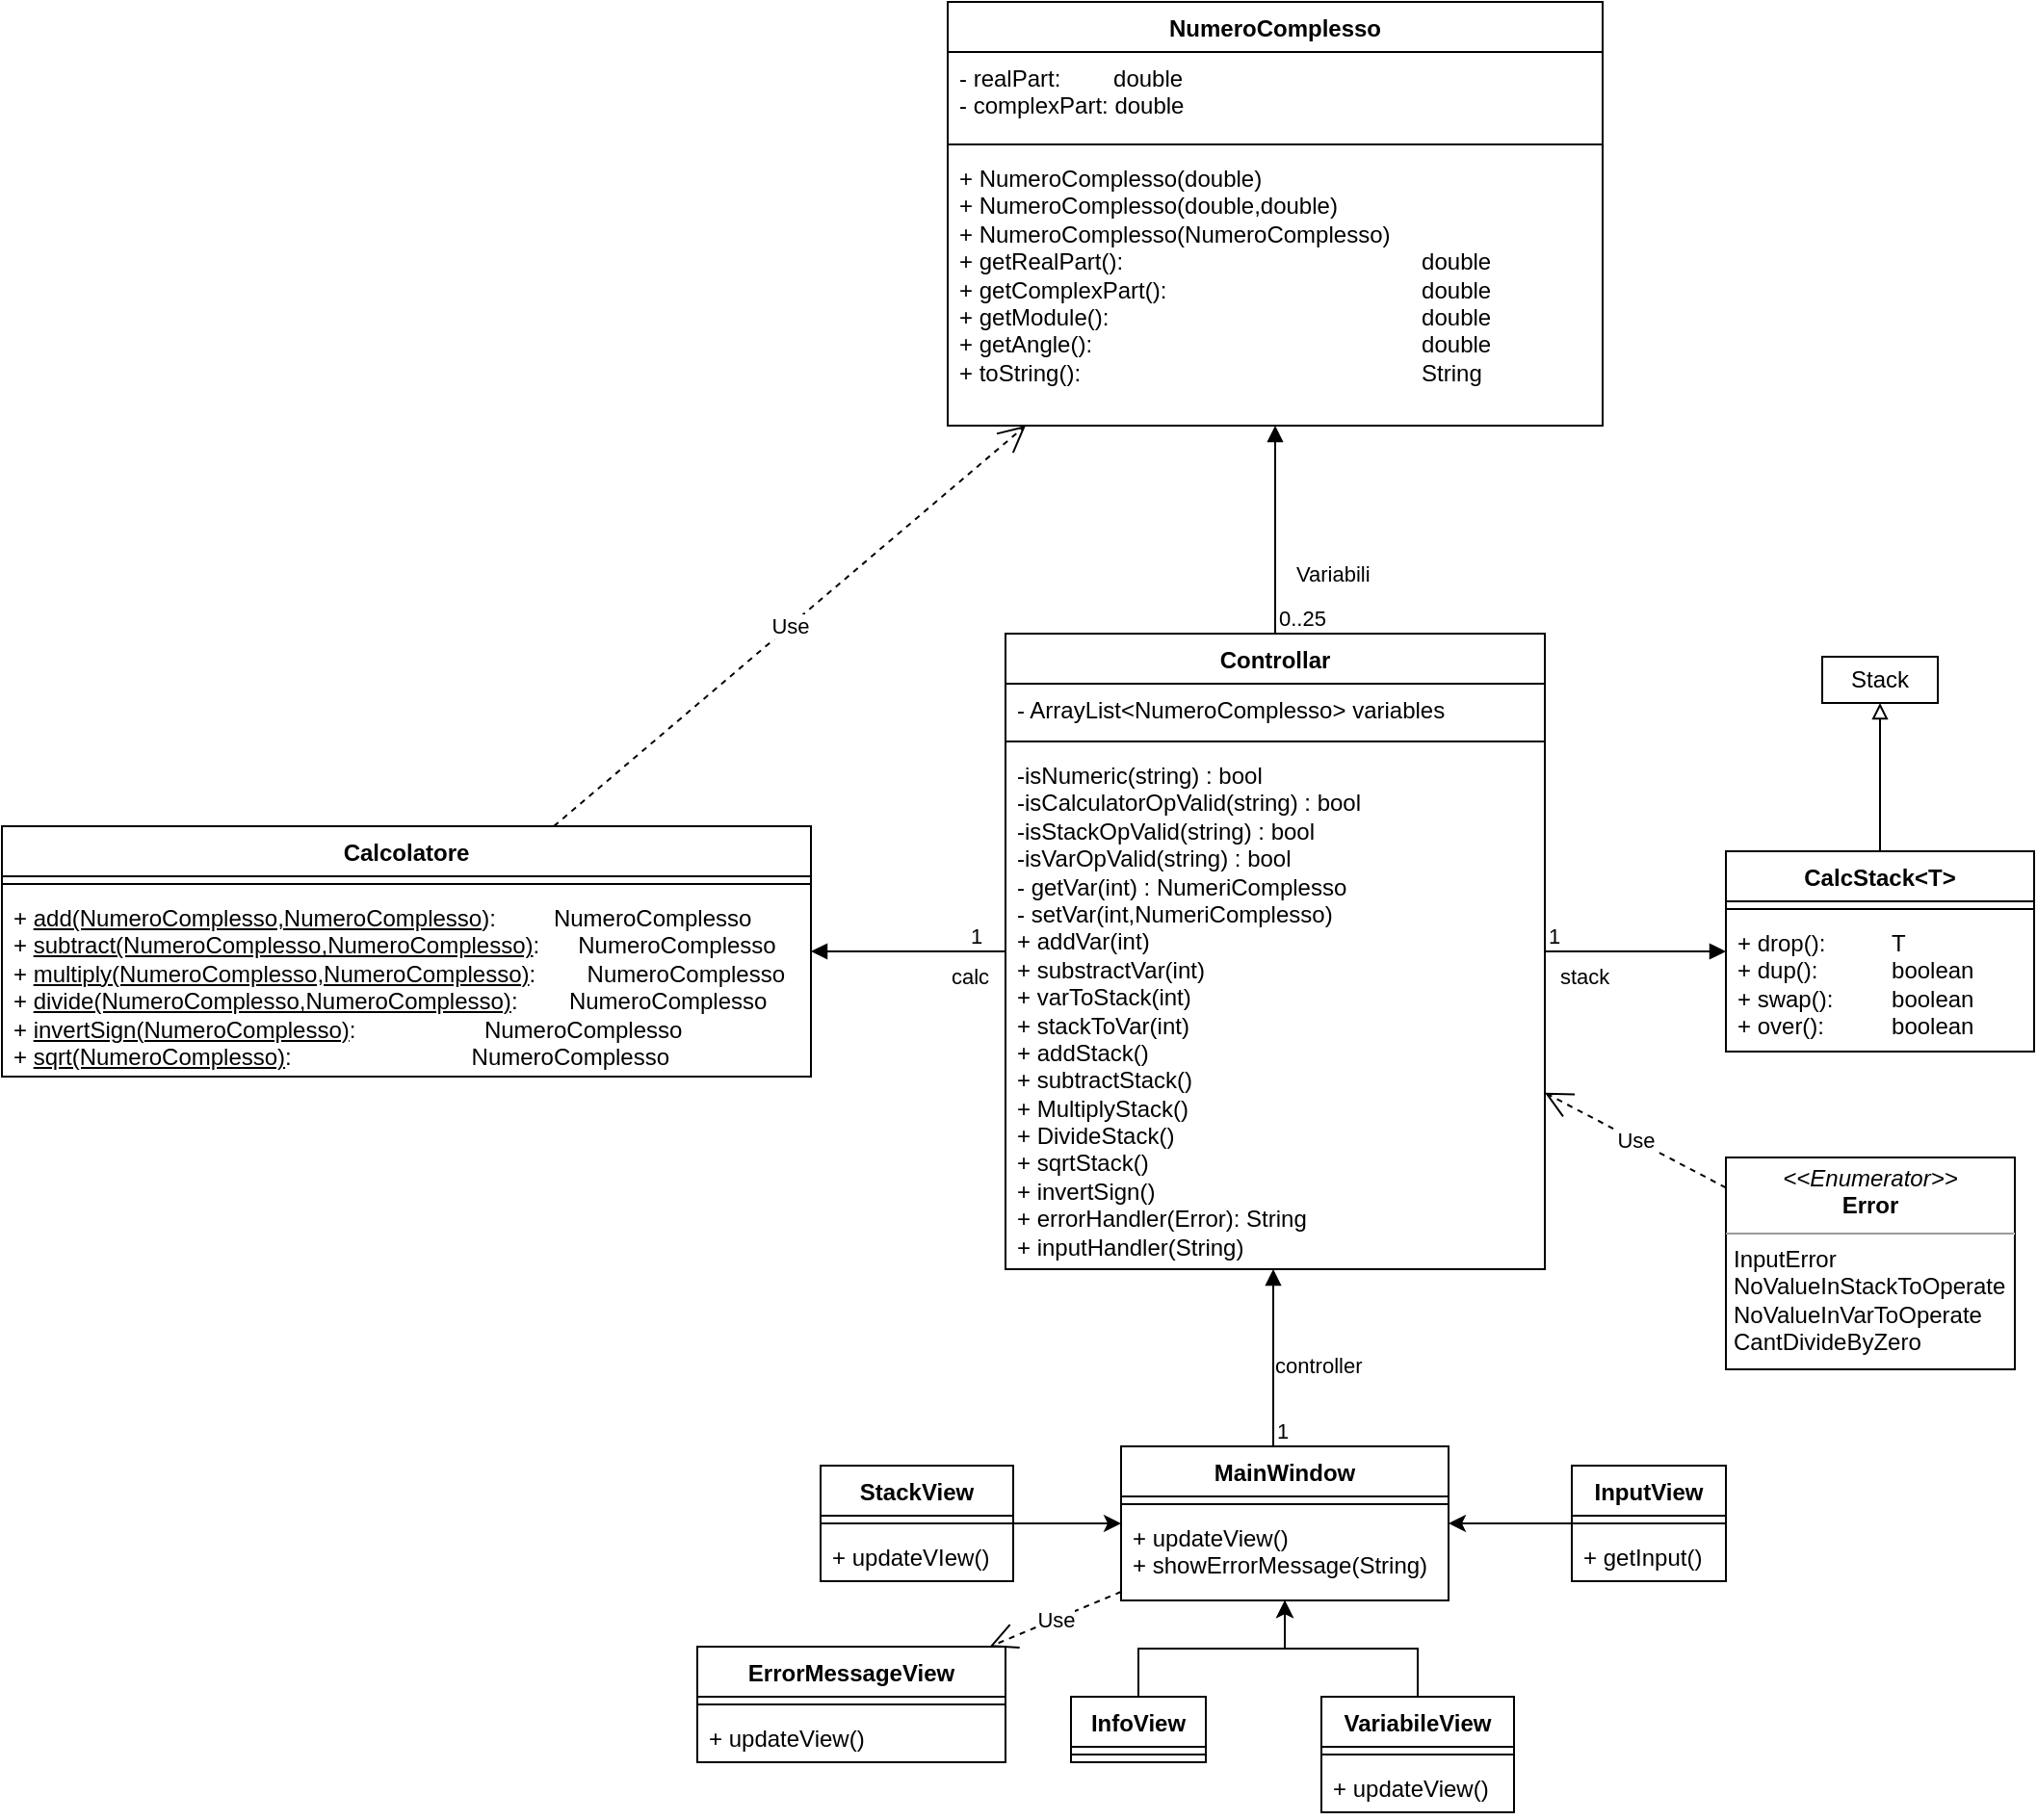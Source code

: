 <mxfile version="22.0.3" type="device">
  <diagram id="C5RBs43oDa-KdzZeNtuy" name="Page-1">
    <mxGraphModel dx="408" dy="443" grid="1" gridSize="10" guides="1" tooltips="1" connect="1" arrows="1" fold="1" page="1" pageScale="1" pageWidth="827" pageHeight="1169" math="0" shadow="0">
      <root>
        <mxCell id="WIyWlLk6GJQsqaUBKTNV-0" />
        <mxCell id="WIyWlLk6GJQsqaUBKTNV-1" parent="WIyWlLk6GJQsqaUBKTNV-0" />
        <mxCell id="sUFSaurnRxQrxvBgYilj-0" value="CalcStack&amp;lt;T&amp;gt;" style="swimlane;fontStyle=1;align=center;verticalAlign=top;childLayout=stackLayout;horizontal=1;startSize=26;horizontalStack=0;resizeParent=1;resizeParentMax=0;resizeLast=0;collapsible=1;marginBottom=0;whiteSpace=wrap;html=1;" parent="WIyWlLk6GJQsqaUBKTNV-1" vertex="1">
          <mxGeometry x="995" y="531" width="160" height="104" as="geometry" />
        </mxCell>
        <mxCell id="sUFSaurnRxQrxvBgYilj-2" value="" style="line;strokeWidth=1;fillColor=none;align=left;verticalAlign=middle;spacingTop=-1;spacingLeft=3;spacingRight=3;rotatable=0;labelPosition=right;points=[];portConstraint=eastwest;strokeColor=inherit;" parent="sUFSaurnRxQrxvBgYilj-0" vertex="1">
          <mxGeometry y="26" width="160" height="8" as="geometry" />
        </mxCell>
        <mxCell id="sUFSaurnRxQrxvBgYilj-3" value="+ drop(): &lt;span style=&quot;white-space: pre;&quot;&gt;&#x9;&lt;/span&gt;&lt;span style=&quot;white-space: pre;&quot;&gt;&#x9;&lt;/span&gt;T&lt;br&gt;+ dup(): &lt;span style=&quot;white-space: pre;&quot;&gt;&#x9;&lt;/span&gt;&lt;span style=&quot;white-space: pre;&quot;&gt;&#x9;&lt;/span&gt;boolean&lt;br&gt;+ swap(): &lt;span style=&quot;white-space: pre;&quot;&gt;&#x9;&lt;/span&gt;boolean&lt;br&gt;+ over(): &lt;span style=&quot;white-space: pre;&quot;&gt;&#x9;&lt;/span&gt;&lt;span style=&quot;white-space: pre;&quot;&gt;&#x9;&lt;/span&gt;boolean" style="text;strokeColor=none;fillColor=none;align=left;verticalAlign=top;spacingLeft=4;spacingRight=4;overflow=hidden;rotatable=0;points=[[0,0.5],[1,0.5]];portConstraint=eastwest;whiteSpace=wrap;html=1;" parent="sUFSaurnRxQrxvBgYilj-0" vertex="1">
          <mxGeometry y="34" width="160" height="70" as="geometry" />
        </mxCell>
        <mxCell id="sUFSaurnRxQrxvBgYilj-4" value="NumeroComplesso" style="swimlane;fontStyle=1;align=center;verticalAlign=top;childLayout=stackLayout;horizontal=1;startSize=26;horizontalStack=0;resizeParent=1;resizeParentMax=0;resizeLast=0;collapsible=1;marginBottom=0;whiteSpace=wrap;html=1;" parent="WIyWlLk6GJQsqaUBKTNV-1" vertex="1">
          <mxGeometry x="591" y="90" width="340" height="220" as="geometry" />
        </mxCell>
        <mxCell id="sUFSaurnRxQrxvBgYilj-5" value="- realPart: &lt;span style=&quot;white-space: pre;&quot;&gt;&#x9;&lt;/span&gt;double&lt;br&gt;- complexPart: double" style="text;strokeColor=none;fillColor=none;align=left;verticalAlign=top;spacingLeft=4;spacingRight=4;overflow=hidden;rotatable=0;points=[[0,0.5],[1,0.5]];portConstraint=eastwest;whiteSpace=wrap;html=1;" parent="sUFSaurnRxQrxvBgYilj-4" vertex="1">
          <mxGeometry y="26" width="340" height="44" as="geometry" />
        </mxCell>
        <mxCell id="sUFSaurnRxQrxvBgYilj-6" value="" style="line;strokeWidth=1;fillColor=none;align=left;verticalAlign=middle;spacingTop=-1;spacingLeft=3;spacingRight=3;rotatable=0;labelPosition=right;points=[];portConstraint=eastwest;strokeColor=inherit;" parent="sUFSaurnRxQrxvBgYilj-4" vertex="1">
          <mxGeometry y="70" width="340" height="8" as="geometry" />
        </mxCell>
        <mxCell id="sUFSaurnRxQrxvBgYilj-7" value="+ NumeroComplesso(double)&lt;br&gt;+ NumeroComplesso(double,double)&lt;br&gt;+ NumeroComplesso(NumeroComplesso)&lt;br&gt;+ getRealPart(): &lt;span style=&quot;&quot;&gt;&lt;span style=&quot;&quot;&gt;&amp;nbsp;&amp;nbsp;&amp;nbsp;&amp;nbsp;&lt;/span&gt;&lt;/span&gt;&lt;span style=&quot;&quot;&gt;&lt;span style=&quot;&quot;&gt;&amp;nbsp;&amp;nbsp;&amp;nbsp;&amp;nbsp;&lt;/span&gt;&lt;span style=&quot;&quot;&gt;&lt;span style=&quot;&quot;&gt;&amp;nbsp;&amp;nbsp;&amp;nbsp;&amp;nbsp;&lt;/span&gt;&lt;/span&gt;&lt;span style=&quot;&quot;&gt;&lt;span style=&quot;&quot;&gt;&amp;nbsp;&amp;nbsp;&amp;nbsp;&amp;nbsp;&lt;/span&gt;&lt;/span&gt;&lt;span style=&quot;&quot;&gt;&lt;span style=&quot;&quot;&gt;&amp;nbsp;&amp;nbsp;&amp;nbsp;&amp;nbsp;&lt;span style=&quot;&quot;&gt;&lt;span style=&quot;white-space: pre;&quot;&gt;&amp;nbsp;&amp;nbsp;&amp;nbsp;&amp;nbsp;&lt;/span&gt;&lt;span style=&quot;&quot;&gt;&lt;span style=&quot;white-space: pre;&quot;&gt;&amp;nbsp;&amp;nbsp;&amp;nbsp;&amp;nbsp;&lt;/span&gt;&lt;/span&gt;&lt;span style=&quot;&quot;&gt;&lt;span style=&quot;white-space: pre;&quot;&gt;&amp;nbsp;&amp;nbsp;&amp;nbsp;&amp;nbsp;&lt;/span&gt;&lt;/span&gt;&lt;span style=&quot;&quot;&gt;&lt;span style=&quot;white-space: pre;&quot;&gt;&amp;nbsp;&amp;nbsp;&amp;nbsp;&amp;nbsp;&lt;span style=&quot;white-space: pre;&quot;&gt;&#x9;&lt;/span&gt;&lt;span style=&quot;white-space: pre;&quot;&gt;&#x9;&lt;/span&gt;&lt;/span&gt;&lt;/span&gt;&lt;/span&gt;&lt;/span&gt;&lt;/span&gt;&lt;/span&gt;double&lt;br&gt;+ getComplexPart(): &lt;span style=&quot;&quot;&gt;&lt;span style=&quot;&quot;&gt;&amp;nbsp;&amp;nbsp;&amp;nbsp;&amp;nbsp;&lt;/span&gt;&lt;span style=&quot;&quot;&gt;&lt;span style=&quot;&quot;&gt;&amp;nbsp;&amp;nbsp;&amp;nbsp;&amp;nbsp;&lt;/span&gt;&lt;/span&gt;&lt;span style=&quot;&quot;&gt;&lt;span style=&quot;&quot;&gt;&amp;nbsp;&amp;nbsp;&amp;nbsp;&amp;nbsp;&lt;/span&gt;&lt;/span&gt;&lt;span style=&quot;&quot;&gt;&lt;span style=&quot;&quot;&gt;&amp;nbsp;&amp;nbsp;&amp;nbsp;&lt;span style=&quot;&quot;&gt;&lt;span style=&quot;white-space: pre;&quot;&gt;&amp;nbsp;&amp;nbsp;&amp;nbsp;&amp;nbsp;&lt;/span&gt;&lt;/span&gt;&lt;span style=&quot;&quot;&gt;&lt;span style=&quot;white-space: pre;&quot;&gt;&amp;nbsp;&amp;nbsp;&amp;nbsp;&amp;nbsp;&lt;/span&gt;&lt;/span&gt;&lt;span style=&quot;&quot;&gt;&lt;span style=&quot;white-space: pre;&quot;&gt;&amp;nbsp;&amp;nbsp;&amp;nbsp;&amp;nbsp;&lt;span style=&quot;white-space: pre;&quot;&gt;&#x9;&lt;span style=&quot;white-space: pre;&quot;&gt;&#x9;&lt;/span&gt;&lt;/span&gt;&lt;/span&gt;&lt;/span&gt;&lt;/span&gt;&lt;/span&gt;&lt;/span&gt;double&lt;br&gt;+ getModule():&lt;span style=&quot;&quot;&gt;&lt;span style=&quot;&quot;&gt;&amp;nbsp;&amp;nbsp;&amp;nbsp;&amp;nbsp;&lt;/span&gt;&lt;/span&gt;&lt;span style=&quot;&quot;&gt;&lt;span style=&quot;&quot;&gt;&amp;nbsp;&amp;nbsp;&amp;nbsp;&amp;nbsp;&lt;/span&gt;&lt;/span&gt;&lt;span style=&quot;&quot;&gt;&lt;span style=&quot;&quot;&gt;&amp;nbsp;&amp;nbsp;&amp;nbsp;&amp;nbsp;&lt;/span&gt;&lt;span style=&quot;&quot;&gt;&lt;span style=&quot;&quot;&gt;&amp;nbsp;&amp;nbsp;&amp;nbsp;&amp;nbsp;&lt;/span&gt;&lt;/span&gt;&lt;span style=&quot;&quot;&gt;&lt;span style=&quot;&quot;&gt;&amp;nbsp;&amp;nbsp;&amp;nbsp;&amp;nbsp;&lt;/span&gt;&lt;/span&gt;&lt;span style=&quot;&quot;&gt;&lt;span style=&quot;&quot;&gt;&amp;nbsp;&amp;nbsp;&amp;nbsp;&amp;nbsp;&lt;span style=&quot;&quot;&gt;&lt;span style=&quot;white-space: pre;&quot;&gt;&amp;nbsp;&amp;nbsp;&amp;nbsp;&amp;nbsp;&lt;/span&gt;&lt;span style=&quot;&quot;&gt;&lt;span style=&quot;white-space: pre;&quot;&gt;&amp;nbsp;&amp;nbsp;&amp;nbsp;&amp;nbsp;&lt;/span&gt;&lt;/span&gt;&lt;span style=&quot;&quot;&gt;&lt;span style=&quot;white-space: pre;&quot;&gt;&amp;nbsp;&amp;nbsp;&amp;nbsp;&amp;nbsp;&lt;/span&gt;&lt;/span&gt;&lt;span style=&quot;&quot;&gt;&lt;span style=&quot;white-space: pre;&quot;&gt;&amp;nbsp;&amp;nbsp;&amp;nbsp;&amp;nbsp;&lt;span style=&quot;white-space: pre;&quot;&gt;&#x9;&lt;span style=&quot;white-space: pre;&quot;&gt;&#x9;&lt;/span&gt;&lt;/span&gt;&lt;/span&gt;&lt;/span&gt;&lt;/span&gt;&lt;/span&gt;&lt;/span&gt;&lt;/span&gt;double&lt;br&gt;+ getAngle():&lt;span style=&quot;&quot;&gt;&lt;span style=&quot;&quot;&gt;&amp;nbsp;&amp;nbsp;&amp;nbsp;&amp;nbsp;&lt;/span&gt;&lt;/span&gt;&lt;span style=&quot;&quot;&gt;&lt;span style=&quot;&quot;&gt;&amp;nbsp;&amp;nbsp;&amp;nbsp;&amp;nbsp;&lt;/span&gt;&lt;/span&gt;&lt;span style=&quot;&quot;&gt;&lt;span style=&quot;&quot;&gt;&amp;nbsp;&amp;nbsp;&amp;nbsp;&amp;nbsp;&lt;/span&gt;&lt;span style=&quot;&quot;&gt;&lt;span style=&quot;&quot;&gt;&amp;nbsp;&amp;nbsp;&amp;nbsp;&amp;nbsp;&lt;/span&gt;&lt;/span&gt;&lt;span style=&quot;&quot;&gt;&lt;span style=&quot;&quot;&gt;&amp;nbsp;&amp;nbsp;&amp;nbsp;&amp;nbsp;&lt;/span&gt;&lt;/span&gt;&lt;span style=&quot;&quot;&gt;&lt;span style=&quot;&quot;&gt;&amp;nbsp;&amp;nbsp;&amp;nbsp;&amp;nbsp;&lt;span style=&quot;&quot;&gt;&lt;span style=&quot;white-space: pre;&quot;&gt;&amp;nbsp;&amp;nbsp;&amp;nbsp;&amp;nbsp;&lt;/span&gt;&lt;span style=&quot;&quot;&gt;&lt;span style=&quot;white-space: pre;&quot;&gt;&amp;nbsp;&amp;nbsp;&amp;nbsp;&amp;nbsp;&lt;/span&gt;&lt;/span&gt;&lt;span style=&quot;&quot;&gt;&lt;span style=&quot;white-space: pre;&quot;&gt;&amp;nbsp;&amp;nbsp;&amp;nbsp;&amp;nbsp;&lt;/span&gt;&lt;/span&gt;&lt;span style=&quot;&quot;&gt;&lt;span style=&quot;white-space: pre;&quot;&gt;&amp;nbsp;&amp;nbsp;&amp;nbsp;&amp;nbsp;&lt;span style=&quot;white-space: pre;&quot;&gt;&#x9;&lt;span style=&quot;white-space: pre;&quot;&gt;&#x9;&lt;/span&gt;&lt;/span&gt;&lt;/span&gt;&lt;/span&gt;&lt;/span&gt;&lt;/span&gt;&lt;/span&gt;&lt;/span&gt;double&lt;br&gt;+ toString():&lt;span style=&quot;&quot;&gt;&lt;span style=&quot;&quot;&gt;&amp;nbsp;&amp;nbsp;&amp;nbsp;&amp;nbsp;&lt;/span&gt;&lt;/span&gt;&lt;span style=&quot;&quot;&gt;&lt;span style=&quot;&quot;&gt;&amp;nbsp;&amp;nbsp;&amp;nbsp;&amp;nbsp;&lt;/span&gt;&lt;/span&gt;&lt;span style=&quot;&quot;&gt;&lt;span style=&quot;&quot;&gt;&amp;nbsp;&amp;nbsp;&amp;nbsp;&amp;nbsp;&lt;/span&gt;&lt;span style=&quot;&quot;&gt;&lt;span style=&quot;&quot;&gt;&amp;nbsp;&amp;nbsp;&amp;nbsp;&amp;nbsp;&lt;/span&gt;&lt;/span&gt;&lt;span style=&quot;&quot;&gt;&lt;span style=&quot;&quot;&gt;&amp;nbsp;&amp;nbsp;&amp;nbsp;&amp;nbsp;&lt;/span&gt;&lt;/span&gt;&lt;span style=&quot;&quot;&gt;&lt;span style=&quot;&quot;&gt;&amp;nbsp;&amp;nbsp;&amp;nbsp;&amp;nbsp;&lt;span style=&quot;&quot;&gt;&lt;span style=&quot;white-space: pre;&quot;&gt;&amp;nbsp;&amp;nbsp;&amp;nbsp;&amp;nbsp;&lt;/span&gt;&lt;span style=&quot;&quot;&gt;&lt;span style=&quot;white-space: pre;&quot;&gt;&amp;nbsp;&amp;nbsp;&amp;nbsp;&amp;nbsp;&lt;/span&gt;&lt;/span&gt;&lt;span style=&quot;&quot;&gt;&lt;span style=&quot;white-space: pre;&quot;&gt;&amp;nbsp;&amp;nbsp;&amp;nbsp;&amp;nbsp;&lt;/span&gt;&lt;/span&gt;&lt;span style=&quot;&quot;&gt;&lt;span style=&quot;white-space: pre;&quot;&gt;&amp;nbsp;&amp;nbsp;&amp;nbsp;&amp;nbsp;&lt;span style=&quot;white-space: pre;&quot;&gt;&#x9;&lt;span style=&quot;white-space: pre;&quot;&gt;&#x9;&lt;/span&gt;&lt;/span&gt;&lt;/span&gt;&lt;/span&gt;&lt;/span&gt;&lt;/span&gt;&lt;/span&gt;&lt;/span&gt;String" style="text;strokeColor=none;fillColor=none;align=left;verticalAlign=top;spacingLeft=4;spacingRight=4;overflow=hidden;rotatable=0;points=[[0,0.5],[1,0.5]];portConstraint=eastwest;whiteSpace=wrap;html=1;" parent="sUFSaurnRxQrxvBgYilj-4" vertex="1">
          <mxGeometry y="78" width="340" height="142" as="geometry" />
        </mxCell>
        <mxCell id="sUFSaurnRxQrxvBgYilj-8" value="Calcolatore" style="swimlane;fontStyle=1;align=center;verticalAlign=top;childLayout=stackLayout;horizontal=1;startSize=26;horizontalStack=0;resizeParent=1;resizeParentMax=0;resizeLast=0;collapsible=1;marginBottom=0;whiteSpace=wrap;html=1;" parent="WIyWlLk6GJQsqaUBKTNV-1" vertex="1">
          <mxGeometry x="100" y="518" width="420" height="130" as="geometry" />
        </mxCell>
        <mxCell id="sUFSaurnRxQrxvBgYilj-10" value="" style="line;strokeWidth=1;fillColor=none;align=left;verticalAlign=middle;spacingTop=-1;spacingLeft=3;spacingRight=3;rotatable=0;labelPosition=right;points=[];portConstraint=eastwest;strokeColor=inherit;" parent="sUFSaurnRxQrxvBgYilj-8" vertex="1">
          <mxGeometry y="26" width="420" height="8" as="geometry" />
        </mxCell>
        <mxCell id="sUFSaurnRxQrxvBgYilj-11" value="+ &lt;u&gt;add(NumeroComplesso,NumeroComplesso&lt;/u&gt;): &lt;span style=&quot;&quot;&gt;&lt;span style=&quot;&quot;&gt;&amp;nbsp;&amp;nbsp;&amp;nbsp;&amp;nbsp;&lt;span style=&quot;&quot;&gt;&lt;span style=&quot;white-space: pre;&quot;&gt;&amp;nbsp;&amp;nbsp;&amp;nbsp;&amp;nbsp;&lt;/span&gt;&lt;/span&gt;&lt;/span&gt;&lt;/span&gt;NumeroComplesso&lt;br&gt;+ &lt;u&gt;subtract(NumeroComplesso,NumeroComplesso)&lt;/u&gt;:&lt;span style=&quot;&quot;&gt;&lt;span style=&quot;&quot;&gt;&amp;nbsp;&amp;nbsp;&amp;nbsp;&amp;nbsp;&lt;span style=&quot;&quot;&gt;&lt;span style=&quot;&quot;&gt;&amp;nbsp;&amp;nbsp;&lt;/span&gt;&lt;/span&gt;&lt;/span&gt;&lt;/span&gt;NumeroComplesso&lt;br&gt;+ &lt;u&gt;multiply(NumeroComplesso,NumeroComplesso)&lt;/u&gt;:&lt;span style=&quot;&quot;&gt;&lt;span style=&quot;&quot;&gt;&amp;nbsp;&amp;nbsp;&amp;nbsp;&amp;nbsp;&lt;span style=&quot;&quot;&gt;&lt;span style=&quot;white-space: pre;&quot;&gt;&amp;nbsp;&amp;nbsp;&amp;nbsp;&amp;nbsp;&lt;/span&gt;&lt;/span&gt;&lt;/span&gt;&lt;/span&gt;NumeroComplesso&lt;br&gt;+ &lt;u&gt;divide(NumeroComplesso,NumeroComplesso)&lt;/u&gt;:&lt;span style=&quot;&quot;&gt;&lt;span style=&quot;&quot;&gt;&amp;nbsp;&amp;nbsp;&amp;nbsp;&amp;nbsp;&lt;span style=&quot;&quot;&gt;&lt;span style=&quot;white-space: pre;&quot;&gt;&amp;nbsp;&amp;nbsp;&amp;nbsp;&amp;nbsp;&lt;/span&gt;&lt;/span&gt;&lt;/span&gt;&lt;/span&gt;NumeroComplesso&lt;br&gt;+ &lt;u&gt;invertSign(NumeroComplesso)&lt;/u&gt;:&lt;span style=&quot;&quot;&gt;&lt;span style=&quot;&quot;&gt;&amp;nbsp;&amp;nbsp;&amp;nbsp;&amp;nbsp;&lt;span style=&quot;&quot;&gt;&lt;span style=&quot;white-space: pre;&quot;&gt;&amp;nbsp;&amp;nbsp;&amp;nbsp;&amp;nbsp;&lt;/span&gt;&lt;/span&gt;&lt;span style=&quot;&quot;&gt;&lt;span style=&quot;white-space: pre;&quot;&gt;&amp;nbsp;&amp;nbsp;&amp;nbsp;&amp;nbsp;&lt;/span&gt;&lt;/span&gt;&lt;span style=&quot;&quot;&gt;&lt;span style=&quot;white-space: pre;&quot;&gt;&amp;nbsp;&amp;nbsp;&amp;nbsp;&amp;nbsp;&lt;/span&gt;&lt;/span&gt;&lt;span style=&quot;&quot;&gt;&lt;span style=&quot;white-space: pre;&quot;&gt;&amp;nbsp;&amp;nbsp;&amp;nbsp;&amp;nbsp;&lt;/span&gt;&lt;/span&gt;&lt;/span&gt;&lt;/span&gt;NumeroComplesso&lt;br&gt;+ &lt;u&gt;sqrt(NumeroComplesso)&lt;/u&gt;:&lt;span style=&quot;&quot;&gt;&lt;span style=&quot;&quot;&gt;&amp;nbsp;&amp;nbsp;&amp;nbsp;&amp;nbsp;&lt;span style=&quot;&quot;&gt;&lt;span style=&quot;white-space: pre;&quot;&gt;&amp;nbsp;&amp;nbsp;&amp;nbsp;&amp;nbsp;&lt;/span&gt;&lt;/span&gt;&lt;span style=&quot;&quot;&gt;&lt;span style=&quot;white-space: pre;&quot;&gt;&amp;nbsp;&amp;nbsp;&amp;nbsp;&amp;nbsp;&lt;/span&gt;&lt;/span&gt;&lt;span style=&quot;&quot;&gt;&lt;span style=&quot;white-space: pre;&quot;&gt;&amp;nbsp;&amp;nbsp;&amp;nbsp;&amp;nbsp;&lt;/span&gt;&lt;/span&gt;&lt;span style=&quot;&quot;&gt;&lt;span style=&quot;white-space: pre;&quot;&gt;&amp;nbsp;&amp;nbsp;&amp;nbsp;&amp;nbsp;&lt;/span&gt;&lt;/span&gt;&lt;span style=&quot;&quot;&gt;&lt;span style=&quot;white-space: pre;&quot;&gt;&amp;nbsp;&amp;nbsp;&amp;nbsp;&amp;nbsp;&lt;/span&gt;&lt;/span&gt;&lt;span style=&quot;&quot;&gt;&lt;span style=&quot;white-space: pre;&quot;&gt;&amp;nbsp;&amp;nbsp;&amp;nbsp;&amp;nbsp;&lt;/span&gt;&lt;/span&gt;&lt;/span&gt;&lt;/span&gt;NumeroComplesso" style="text;strokeColor=none;fillColor=none;align=left;verticalAlign=top;spacingLeft=4;spacingRight=4;overflow=hidden;rotatable=0;points=[[0,0.5],[1,0.5]];portConstraint=eastwest;whiteSpace=wrap;html=1;" parent="sUFSaurnRxQrxvBgYilj-8" vertex="1">
          <mxGeometry y="34" width="420" height="96" as="geometry" />
        </mxCell>
        <mxCell id="sUFSaurnRxQrxvBgYilj-12" value="MainWindow" style="swimlane;fontStyle=1;align=center;verticalAlign=top;childLayout=stackLayout;horizontal=1;startSize=26;horizontalStack=0;resizeParent=1;resizeParentMax=0;resizeLast=0;collapsible=1;marginBottom=0;whiteSpace=wrap;html=1;" parent="WIyWlLk6GJQsqaUBKTNV-1" vertex="1">
          <mxGeometry x="681" y="840" width="170" height="80" as="geometry" />
        </mxCell>
        <mxCell id="sUFSaurnRxQrxvBgYilj-14" value="" style="line;strokeWidth=1;fillColor=none;align=left;verticalAlign=middle;spacingTop=-1;spacingLeft=3;spacingRight=3;rotatable=0;labelPosition=right;points=[];portConstraint=eastwest;strokeColor=inherit;" parent="sUFSaurnRxQrxvBgYilj-12" vertex="1">
          <mxGeometry y="26" width="170" height="8" as="geometry" />
        </mxCell>
        <mxCell id="sUFSaurnRxQrxvBgYilj-15" value="+ updateView()&lt;br&gt;+ showErrorMessage(String)" style="text;strokeColor=none;fillColor=none;align=left;verticalAlign=top;spacingLeft=4;spacingRight=4;overflow=hidden;rotatable=0;points=[[0,0.5],[1,0.5]];portConstraint=eastwest;whiteSpace=wrap;html=1;" parent="sUFSaurnRxQrxvBgYilj-12" vertex="1">
          <mxGeometry y="34" width="170" height="46" as="geometry" />
        </mxCell>
        <mxCell id="sUFSaurnRxQrxvBgYilj-16" value="stack" style="endArrow=block;endFill=1;html=1;edgeStyle=orthogonalEdgeStyle;align=left;verticalAlign=top;rounded=0;" parent="WIyWlLk6GJQsqaUBKTNV-1" source="lXXEIrz5YFjps7V0Bn83-0" target="sUFSaurnRxQrxvBgYilj-0" edge="1">
          <mxGeometry x="-0.871" relative="1" as="geometry">
            <mxPoint x="160" y="412.5" as="sourcePoint" />
            <mxPoint x="320" y="412.5" as="targetPoint" />
            <mxPoint as="offset" />
          </mxGeometry>
        </mxCell>
        <mxCell id="sUFSaurnRxQrxvBgYilj-17" value="1" style="edgeLabel;resizable=0;html=1;align=left;verticalAlign=bottom;" parent="sUFSaurnRxQrxvBgYilj-16" connectable="0" vertex="1">
          <mxGeometry x="-1" relative="1" as="geometry" />
        </mxCell>
        <mxCell id="sUFSaurnRxQrxvBgYilj-18" value="Use" style="endArrow=open;endSize=12;dashed=1;html=1;rounded=0;" parent="WIyWlLk6GJQsqaUBKTNV-1" source="sUFSaurnRxQrxvBgYilj-8" target="sUFSaurnRxQrxvBgYilj-4" edge="1">
          <mxGeometry width="160" relative="1" as="geometry">
            <mxPoint x="300" y="350" as="sourcePoint" />
            <mxPoint x="460" y="350" as="targetPoint" />
          </mxGeometry>
        </mxCell>
        <mxCell id="sUFSaurnRxQrxvBgYilj-25" value="calc" style="endArrow=block;endFill=1;html=1;edgeStyle=orthogonalEdgeStyle;align=left;verticalAlign=top;rounded=0;" parent="WIyWlLk6GJQsqaUBKTNV-1" source="lXXEIrz5YFjps7V0Bn83-0" target="sUFSaurnRxQrxvBgYilj-8" edge="1">
          <mxGeometry x="-0.4" relative="1" as="geometry">
            <mxPoint x="340" y="350" as="sourcePoint" />
            <mxPoint x="500" y="350" as="targetPoint" />
            <mxPoint as="offset" />
          </mxGeometry>
        </mxCell>
        <mxCell id="sUFSaurnRxQrxvBgYilj-26" value="1" style="edgeLabel;resizable=0;html=1;align=left;verticalAlign=bottom;" parent="sUFSaurnRxQrxvBgYilj-25" connectable="0" vertex="1">
          <mxGeometry x="-1" relative="1" as="geometry">
            <mxPoint x="-20" as="offset" />
          </mxGeometry>
        </mxCell>
        <mxCell id="sUFSaurnRxQrxvBgYilj-27" value="controller" style="endArrow=block;endFill=1;html=1;edgeStyle=orthogonalEdgeStyle;align=left;verticalAlign=top;rounded=0;" parent="WIyWlLk6GJQsqaUBKTNV-1" source="sUFSaurnRxQrxvBgYilj-12" target="lXXEIrz5YFjps7V0Bn83-0" edge="1">
          <mxGeometry x="0.2" y="1" relative="1" as="geometry">
            <mxPoint x="590" y="340" as="sourcePoint" />
            <mxPoint x="750" y="340" as="targetPoint" />
            <mxPoint as="offset" />
            <Array as="points">
              <mxPoint x="760" y="760" />
              <mxPoint x="760" y="760" />
            </Array>
          </mxGeometry>
        </mxCell>
        <mxCell id="sUFSaurnRxQrxvBgYilj-28" value="1" style="edgeLabel;resizable=0;html=1;align=left;verticalAlign=bottom;" parent="sUFSaurnRxQrxvBgYilj-27" connectable="0" vertex="1">
          <mxGeometry x="-1" relative="1" as="geometry" />
        </mxCell>
        <mxCell id="sUFSaurnRxQrxvBgYilj-39" value="Variabili" style="endArrow=block;endFill=1;html=1;edgeStyle=orthogonalEdgeStyle;align=left;verticalAlign=top;rounded=0;" parent="WIyWlLk6GJQsqaUBKTNV-1" source="lXXEIrz5YFjps7V0Bn83-0" target="sUFSaurnRxQrxvBgYilj-4" edge="1">
          <mxGeometry x="-0.176" y="-9" relative="1" as="geometry">
            <mxPoint x="180" y="260" as="sourcePoint" />
            <mxPoint x="340" y="260" as="targetPoint" />
            <mxPoint as="offset" />
          </mxGeometry>
        </mxCell>
        <mxCell id="sUFSaurnRxQrxvBgYilj-40" value="0..25" style="edgeLabel;resizable=0;html=1;align=left;verticalAlign=bottom;" parent="sUFSaurnRxQrxvBgYilj-39" connectable="0" vertex="1">
          <mxGeometry x="-1" relative="1" as="geometry" />
        </mxCell>
        <mxCell id="10mGrHmq5y-HNPK-57N2-17" style="edgeStyle=orthogonalEdgeStyle;rounded=0;orthogonalLoop=1;jettySize=auto;html=1;" parent="WIyWlLk6GJQsqaUBKTNV-1" source="10mGrHmq5y-HNPK-57N2-0" target="sUFSaurnRxQrxvBgYilj-12" edge="1">
          <mxGeometry relative="1" as="geometry" />
        </mxCell>
        <mxCell id="10mGrHmq5y-HNPK-57N2-0" value="InputView" style="swimlane;fontStyle=1;align=center;verticalAlign=top;childLayout=stackLayout;horizontal=1;startSize=26;horizontalStack=0;resizeParent=1;resizeParentMax=0;resizeLast=0;collapsible=1;marginBottom=0;whiteSpace=wrap;html=1;" parent="WIyWlLk6GJQsqaUBKTNV-1" vertex="1">
          <mxGeometry x="915" y="850" width="80" height="60" as="geometry" />
        </mxCell>
        <mxCell id="10mGrHmq5y-HNPK-57N2-2" value="" style="line;strokeWidth=1;fillColor=none;align=left;verticalAlign=middle;spacingTop=-1;spacingLeft=3;spacingRight=3;rotatable=0;labelPosition=right;points=[];portConstraint=eastwest;strokeColor=inherit;" parent="10mGrHmq5y-HNPK-57N2-0" vertex="1">
          <mxGeometry y="26" width="80" height="8" as="geometry" />
        </mxCell>
        <mxCell id="10mGrHmq5y-HNPK-57N2-3" value="+ getInput()" style="text;strokeColor=none;fillColor=none;align=left;verticalAlign=top;spacingLeft=4;spacingRight=4;overflow=hidden;rotatable=0;points=[[0,0.5],[1,0.5]];portConstraint=eastwest;whiteSpace=wrap;html=1;" parent="10mGrHmq5y-HNPK-57N2-0" vertex="1">
          <mxGeometry y="34" width="80" height="26" as="geometry" />
        </mxCell>
        <mxCell id="10mGrHmq5y-HNPK-57N2-4" value="StackView" style="swimlane;fontStyle=1;align=center;verticalAlign=top;childLayout=stackLayout;horizontal=1;startSize=26;horizontalStack=0;resizeParent=1;resizeParentMax=0;resizeLast=0;collapsible=1;marginBottom=0;whiteSpace=wrap;html=1;" parent="WIyWlLk6GJQsqaUBKTNV-1" vertex="1">
          <mxGeometry x="525" y="850" width="100" height="60" as="geometry" />
        </mxCell>
        <mxCell id="10mGrHmq5y-HNPK-57N2-6" value="" style="line;strokeWidth=1;fillColor=none;align=left;verticalAlign=middle;spacingTop=-1;spacingLeft=3;spacingRight=3;rotatable=0;labelPosition=right;points=[];portConstraint=eastwest;strokeColor=inherit;" parent="10mGrHmq5y-HNPK-57N2-4" vertex="1">
          <mxGeometry y="26" width="100" height="8" as="geometry" />
        </mxCell>
        <mxCell id="10mGrHmq5y-HNPK-57N2-7" value="+ updateVIew()" style="text;strokeColor=none;fillColor=none;align=left;verticalAlign=top;spacingLeft=4;spacingRight=4;overflow=hidden;rotatable=0;points=[[0,0.5],[1,0.5]];portConstraint=eastwest;whiteSpace=wrap;html=1;" parent="10mGrHmq5y-HNPK-57N2-4" vertex="1">
          <mxGeometry y="34" width="100" height="26" as="geometry" />
        </mxCell>
        <mxCell id="10mGrHmq5y-HNPK-57N2-18" style="edgeStyle=orthogonalEdgeStyle;rounded=0;orthogonalLoop=1;jettySize=auto;html=1;" parent="WIyWlLk6GJQsqaUBKTNV-1" source="10mGrHmq5y-HNPK-57N2-8" target="sUFSaurnRxQrxvBgYilj-12" edge="1">
          <mxGeometry relative="1" as="geometry" />
        </mxCell>
        <mxCell id="10mGrHmq5y-HNPK-57N2-8" value="InfoView" style="swimlane;fontStyle=1;align=center;verticalAlign=top;childLayout=stackLayout;horizontal=1;startSize=26;horizontalStack=0;resizeParent=1;resizeParentMax=0;resizeLast=0;collapsible=1;marginBottom=0;whiteSpace=wrap;html=1;" parent="WIyWlLk6GJQsqaUBKTNV-1" vertex="1">
          <mxGeometry x="655" y="970" width="70" height="34" as="geometry" />
        </mxCell>
        <mxCell id="10mGrHmq5y-HNPK-57N2-10" value="" style="line;strokeWidth=1;fillColor=none;align=left;verticalAlign=middle;spacingTop=-1;spacingLeft=3;spacingRight=3;rotatable=0;labelPosition=right;points=[];portConstraint=eastwest;strokeColor=inherit;" parent="10mGrHmq5y-HNPK-57N2-8" vertex="1">
          <mxGeometry y="26" width="70" height="8" as="geometry" />
        </mxCell>
        <mxCell id="10mGrHmq5y-HNPK-57N2-19" style="edgeStyle=orthogonalEdgeStyle;rounded=0;orthogonalLoop=1;jettySize=auto;html=1;" parent="WIyWlLk6GJQsqaUBKTNV-1" source="10mGrHmq5y-HNPK-57N2-12" target="sUFSaurnRxQrxvBgYilj-12" edge="1">
          <mxGeometry relative="1" as="geometry" />
        </mxCell>
        <mxCell id="10mGrHmq5y-HNPK-57N2-12" value="VariabileView" style="swimlane;fontStyle=1;align=center;verticalAlign=top;childLayout=stackLayout;horizontal=1;startSize=26;horizontalStack=0;resizeParent=1;resizeParentMax=0;resizeLast=0;collapsible=1;marginBottom=0;whiteSpace=wrap;html=1;" parent="WIyWlLk6GJQsqaUBKTNV-1" vertex="1">
          <mxGeometry x="785" y="970" width="100" height="60" as="geometry" />
        </mxCell>
        <mxCell id="10mGrHmq5y-HNPK-57N2-14" value="" style="line;strokeWidth=1;fillColor=none;align=left;verticalAlign=middle;spacingTop=-1;spacingLeft=3;spacingRight=3;rotatable=0;labelPosition=right;points=[];portConstraint=eastwest;strokeColor=inherit;" parent="10mGrHmq5y-HNPK-57N2-12" vertex="1">
          <mxGeometry y="26" width="100" height="8" as="geometry" />
        </mxCell>
        <mxCell id="10mGrHmq5y-HNPK-57N2-15" value="+ updateView()" style="text;strokeColor=none;fillColor=none;align=left;verticalAlign=top;spacingLeft=4;spacingRight=4;overflow=hidden;rotatable=0;points=[[0,0.5],[1,0.5]];portConstraint=eastwest;whiteSpace=wrap;html=1;" parent="10mGrHmq5y-HNPK-57N2-12" vertex="1">
          <mxGeometry y="34" width="100" height="26" as="geometry" />
        </mxCell>
        <mxCell id="10mGrHmq5y-HNPK-57N2-16" style="edgeStyle=orthogonalEdgeStyle;rounded=0;orthogonalLoop=1;jettySize=auto;html=1;" parent="WIyWlLk6GJQsqaUBKTNV-1" source="10mGrHmq5y-HNPK-57N2-4" target="sUFSaurnRxQrxvBgYilj-12" edge="1">
          <mxGeometry relative="1" as="geometry" />
        </mxCell>
        <mxCell id="mW0cXDERrKOJe9Ps7cA_-8" value="&lt;p style=&quot;margin:0px;margin-top:4px;text-align:center;&quot;&gt;&lt;i&gt;&amp;lt;&amp;lt;Enumerator&amp;gt;&amp;gt;&lt;/i&gt;&lt;br&gt;&lt;b&gt;Error&lt;/b&gt;&lt;/p&gt;&lt;hr size=&quot;1&quot;&gt;&lt;p style=&quot;margin:0px;margin-left:4px;&quot;&gt;InputError&lt;/p&gt;&lt;p style=&quot;margin:0px;margin-left:4px;&quot;&gt;NoValueInStackToOperate&lt;/p&gt;&lt;p style=&quot;margin:0px;margin-left:4px;&quot;&gt;NoValueInVarToOperate&lt;/p&gt;&lt;p style=&quot;margin:0px;margin-left:4px;&quot;&gt;CantDivideByZero&lt;/p&gt;" style="verticalAlign=top;align=left;overflow=fill;fontSize=12;fontFamily=Helvetica;html=1;whiteSpace=wrap;" parent="WIyWlLk6GJQsqaUBKTNV-1" vertex="1">
          <mxGeometry x="995" y="690" width="150" height="110" as="geometry" />
        </mxCell>
        <mxCell id="mW0cXDERrKOJe9Ps7cA_-9" value="ErrorMessageView" style="swimlane;fontStyle=1;align=center;verticalAlign=top;childLayout=stackLayout;horizontal=1;startSize=26;horizontalStack=0;resizeParent=1;resizeParentMax=0;resizeLast=0;collapsible=1;marginBottom=0;whiteSpace=wrap;html=1;" parent="WIyWlLk6GJQsqaUBKTNV-1" vertex="1">
          <mxGeometry x="461" y="944" width="160" height="60" as="geometry" />
        </mxCell>
        <mxCell id="mW0cXDERrKOJe9Ps7cA_-11" value="" style="line;strokeWidth=1;fillColor=none;align=left;verticalAlign=middle;spacingTop=-1;spacingLeft=3;spacingRight=3;rotatable=0;labelPosition=right;points=[];portConstraint=eastwest;strokeColor=inherit;" parent="mW0cXDERrKOJe9Ps7cA_-9" vertex="1">
          <mxGeometry y="26" width="160" height="8" as="geometry" />
        </mxCell>
        <mxCell id="mW0cXDERrKOJe9Ps7cA_-12" value="+ updateView()" style="text;strokeColor=none;fillColor=none;align=left;verticalAlign=top;spacingLeft=4;spacingRight=4;overflow=hidden;rotatable=0;points=[[0,0.5],[1,0.5]];portConstraint=eastwest;whiteSpace=wrap;html=1;" parent="mW0cXDERrKOJe9Ps7cA_-9" vertex="1">
          <mxGeometry y="34" width="160" height="26" as="geometry" />
        </mxCell>
        <mxCell id="mW0cXDERrKOJe9Ps7cA_-13" value="Use" style="endArrow=open;endSize=12;dashed=1;html=1;rounded=0;" parent="WIyWlLk6GJQsqaUBKTNV-1" source="sUFSaurnRxQrxvBgYilj-12" target="mW0cXDERrKOJe9Ps7cA_-9" edge="1">
          <mxGeometry width="160" relative="1" as="geometry">
            <mxPoint x="775" y="919.76" as="sourcePoint" />
            <mxPoint x="935" y="919.76" as="targetPoint" />
          </mxGeometry>
        </mxCell>
        <mxCell id="mW0cXDERrKOJe9Ps7cA_-14" value="Use" style="endArrow=open;endSize=12;dashed=1;html=1;rounded=0;" parent="WIyWlLk6GJQsqaUBKTNV-1" source="mW0cXDERrKOJe9Ps7cA_-8" target="lXXEIrz5YFjps7V0Bn83-0" edge="1">
          <mxGeometry width="160" relative="1" as="geometry">
            <mxPoint x="810" y="740" as="sourcePoint" />
            <mxPoint x="970" y="740" as="targetPoint" />
          </mxGeometry>
        </mxCell>
        <mxCell id="lXXEIrz5YFjps7V0Bn83-0" value="Controllar" style="swimlane;fontStyle=1;align=center;verticalAlign=top;childLayout=stackLayout;horizontal=1;startSize=26;horizontalStack=0;resizeParent=1;resizeParentMax=0;resizeLast=0;collapsible=1;marginBottom=0;whiteSpace=wrap;html=1;" parent="WIyWlLk6GJQsqaUBKTNV-1" vertex="1">
          <mxGeometry x="621" y="418" width="280" height="330" as="geometry" />
        </mxCell>
        <mxCell id="lXXEIrz5YFjps7V0Bn83-1" value="- ArrayList&amp;lt;NumeroComplesso&amp;gt; variables" style="text;strokeColor=none;fillColor=none;align=left;verticalAlign=top;spacingLeft=4;spacingRight=4;overflow=hidden;rotatable=0;points=[[0,0.5],[1,0.5]];portConstraint=eastwest;whiteSpace=wrap;html=1;" parent="lXXEIrz5YFjps7V0Bn83-0" vertex="1">
          <mxGeometry y="26" width="280" height="26" as="geometry" />
        </mxCell>
        <mxCell id="lXXEIrz5YFjps7V0Bn83-2" value="" style="line;strokeWidth=1;fillColor=none;align=left;verticalAlign=middle;spacingTop=-1;spacingLeft=3;spacingRight=3;rotatable=0;labelPosition=right;points=[];portConstraint=eastwest;strokeColor=inherit;" parent="lXXEIrz5YFjps7V0Bn83-0" vertex="1">
          <mxGeometry y="52" width="280" height="8" as="geometry" />
        </mxCell>
        <mxCell id="lXXEIrz5YFjps7V0Bn83-3" value="-isNumeric(string) : bool&lt;br&gt;-isCalculatorOpValid(string) : bool&lt;br&gt;-isStackOpValid(string) : bool&lt;br&gt;-isVarOpValid(string) : bool&lt;br&gt;- getVar(int) : NumeriComplesso&lt;br&gt;- setVar(int,NumeriComplesso)&lt;br&gt;+ addVar(int)&lt;br&gt;+ substractVar(int)&lt;br&gt;+ varToStack(int)&amp;nbsp;&lt;br&gt;+ stackToVar(int)&lt;br&gt;+ addStack()&lt;br&gt;+ subtractStack()&lt;br&gt;+ MultiplyStack()&lt;br&gt;+ DivideStack()&lt;br&gt;+ sqrtStack()&lt;br&gt;+ invertSign()&lt;br&gt;+ errorHandler(Error): String&amp;nbsp;&lt;br&gt;+ inputHandler(String)" style="text;strokeColor=none;fillColor=none;align=left;verticalAlign=top;spacingLeft=4;spacingRight=4;overflow=hidden;rotatable=0;points=[[0,0.5],[1,0.5]];portConstraint=eastwest;whiteSpace=wrap;html=1;" parent="lXXEIrz5YFjps7V0Bn83-0" vertex="1">
          <mxGeometry y="60" width="280" height="270" as="geometry" />
        </mxCell>
        <mxCell id="NQVYG9_aH5k32oK6pHg_-1" style="edgeStyle=orthogonalEdgeStyle;rounded=0;orthogonalLoop=1;jettySize=auto;html=1;endArrow=block;endFill=0;" parent="WIyWlLk6GJQsqaUBKTNV-1" source="sUFSaurnRxQrxvBgYilj-0" target="NQVYG9_aH5k32oK6pHg_-0" edge="1">
          <mxGeometry relative="1" as="geometry" />
        </mxCell>
        <mxCell id="NQVYG9_aH5k32oK6pHg_-0" value="Stack&lt;T&gt;" style="rounded=0;whiteSpace=wrap;html=1;" parent="WIyWlLk6GJQsqaUBKTNV-1" vertex="1">
          <mxGeometry x="1045" y="430" width="60" height="24" as="geometry" />
        </mxCell>
      </root>
    </mxGraphModel>
  </diagram>
</mxfile>
